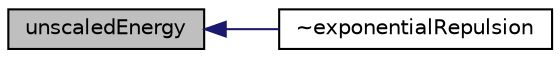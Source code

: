 digraph "unscaledEnergy"
{
  bgcolor="transparent";
  edge [fontname="Helvetica",fontsize="10",labelfontname="Helvetica",labelfontsize="10"];
  node [fontname="Helvetica",fontsize="10",shape=record];
  rankdir="LR";
  Node309 [label="unscaledEnergy",height=0.2,width=0.4,color="black", fillcolor="grey75", style="filled", fontcolor="black"];
  Node309 -> Node310 [dir="back",color="midnightblue",fontsize="10",style="solid",fontname="Helvetica"];
  Node310 [label="~exponentialRepulsion",height=0.2,width=0.4,color="black",URL="$a25589.html#a02f4559c6c04c8016ae5b839c8eaa50b",tooltip="Destructor. "];
}
